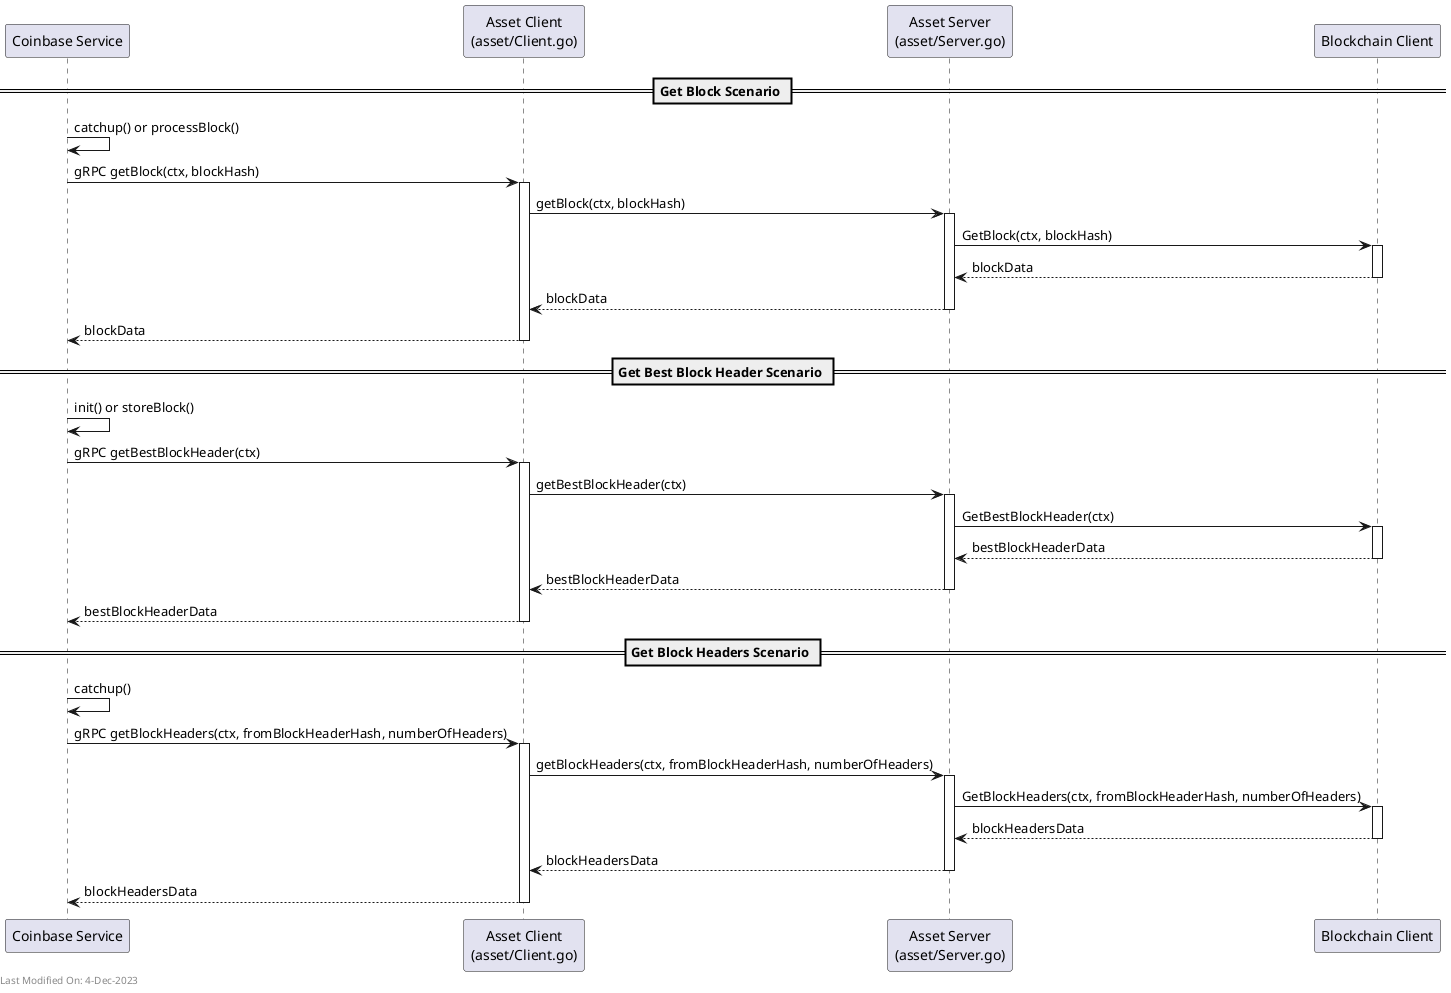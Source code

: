 @startuml
participant "Coinbase Service" as Coinbase
participant "Asset Client\n(asset/Client.go)" as AssetClient
participant "Asset Server\n(asset/Server.go)" as AssetServer
participant "Blockchain Client" as BlockchainClient

== Get Block Scenario ==
Coinbase -> Coinbase : catchup() or processBlock()

Coinbase -> AssetClient : gRPC getBlock(ctx, blockHash)
activate AssetClient
AssetClient -> AssetServer : getBlock(ctx, blockHash)
activate AssetServer
AssetServer -> BlockchainClient : GetBlock(ctx, blockHash)
activate BlockchainClient
BlockchainClient --> AssetServer : blockData
deactivate BlockchainClient
AssetServer --> AssetClient : blockData
deactivate AssetServer
AssetClient --> Coinbase : blockData
deactivate AssetClient

== Get Best Block Header Scenario ==
Coinbase -> Coinbase : init() or storeBlock()

Coinbase -> AssetClient : gRPC getBestBlockHeader(ctx)
activate AssetClient
AssetClient -> AssetServer : getBestBlockHeader(ctx)
activate AssetServer
AssetServer -> BlockchainClient : GetBestBlockHeader(ctx)
activate BlockchainClient
BlockchainClient --> AssetServer : bestBlockHeaderData
deactivate BlockchainClient
AssetServer --> AssetClient : bestBlockHeaderData
deactivate AssetServer
AssetClient --> Coinbase : bestBlockHeaderData
deactivate AssetClient

== Get Block Headers Scenario ==
Coinbase -> Coinbase : catchup()

Coinbase -> AssetClient : gRPC getBlockHeaders(ctx, fromBlockHeaderHash, numberOfHeaders)
activate AssetClient
AssetClient -> AssetServer : getBlockHeaders(ctx, fromBlockHeaderHash, numberOfHeaders)
activate AssetServer
AssetServer -> BlockchainClient : GetBlockHeaders(ctx, fromBlockHeaderHash, numberOfHeaders)
activate BlockchainClient
BlockchainClient --> AssetServer : blockHeadersData
deactivate BlockchainClient
AssetServer --> AssetClient : blockHeadersData
deactivate AssetServer
AssetClient --> Coinbase : blockHeadersData
deactivate AssetClient

left footer Last Modified On: 4-Dec-2023
@enduml
